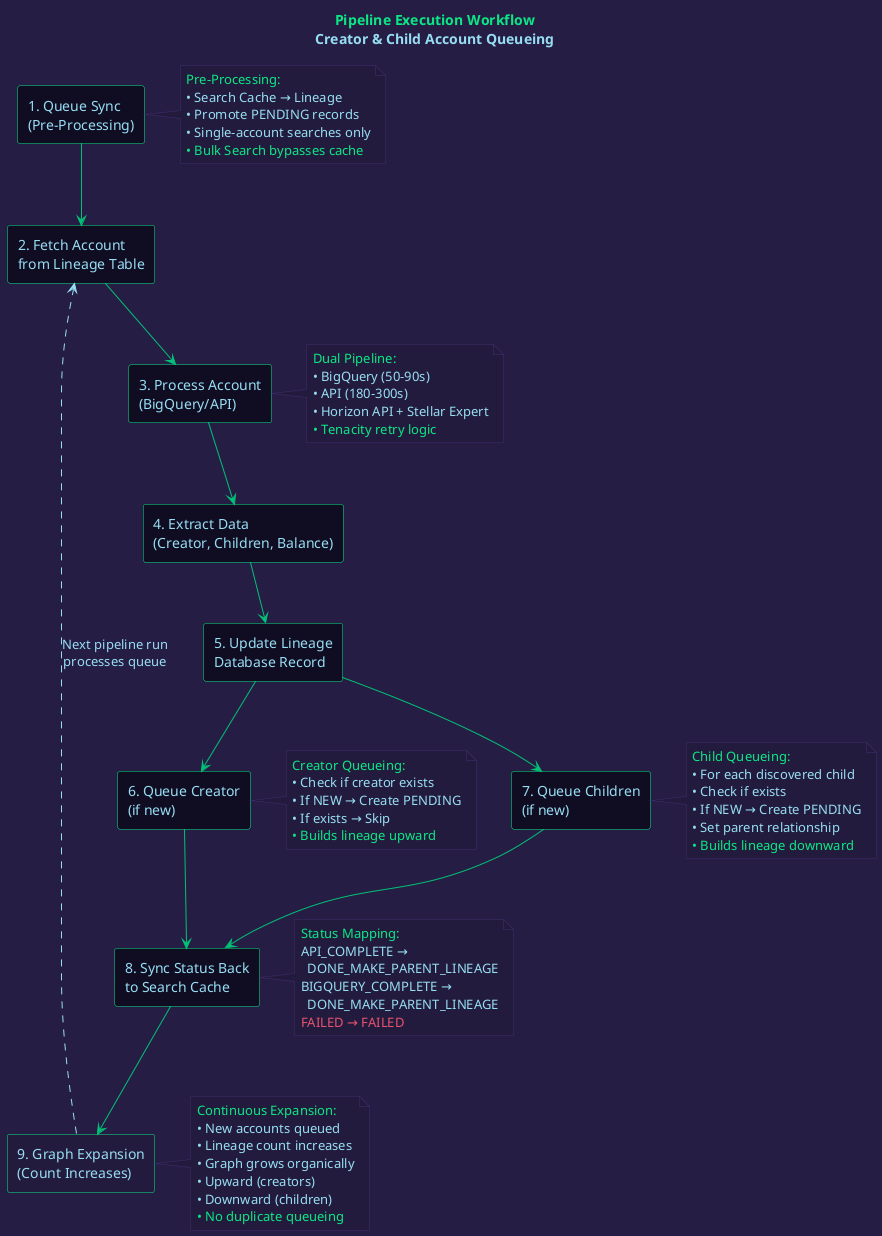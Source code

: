 @startuml 10_pipeline_execution_workflow

skinparam backgroundColor #261D45
skinparam defaultFontColor #96DDF2

skinparam rectangle {
  BackgroundColor #100D23
  BorderColor #0BE784
  FontColor #96DDF2
  ArrowColor #01C176
}

skinparam package {
  BackgroundColor #231B3D
  BorderColor #3f2c70
  FontColor #96DDF2
}

skinparam note {
  BackgroundColor #231B3D
  BorderColor #3f2c70
  FontColor #96DDF2
}

title <color:#0BE784>Pipeline Execution Workflow\n<color:#96DDF2>Creator & Child Account Queueing

top to bottom direction

rectangle "1. Queue Sync\n(Pre-Processing)" as QueueSync #100D23
rectangle "2. Fetch Account\nfrom Lineage Table" as Fetch #100D23
rectangle "3. Process Account\n(BigQuery/API)" as Process #100D23
rectangle "4. Extract Data\n(Creator, Children, Balance)" as Extract #100D23
rectangle "5. Update Lineage\nDatabase Record" as Update #100D23
rectangle "6. Queue Creator\n(if new)" as QueueCreator #100D23
rectangle "7. Queue Children\n(if new)" as QueueChildren #100D23
rectangle "8. Sync Status Back\nto Search Cache" as SyncBack #100D23
rectangle "9. Graph Expansion\n(Count Increases)" as Expansion #231B3D

QueueSync -[#01C176]-> Fetch
Fetch -[#01C176]-> Process
Process -[#01C176]-> Extract
Extract -[#01C176]-> Update
Update -[#01C176]-> QueueCreator
Update -[#01C176]-> QueueChildren
QueueCreator -[#01C176]-> SyncBack
QueueChildren -[#01C176]-> SyncBack
SyncBack -[#01C176]-> Expansion
Expansion -[#96DDF2,dashed]-> Fetch : "<color:#96DDF2>Next pipeline run\nprocesses queue"

note right of QueueSync #231B3D
  <color:#0BE784>Pre-Processing:
  <color:#96DDF2>• Search Cache → Lineage
  <color:#96DDF2>• Promote PENDING records
  <color:#96DDF2>• Single-account searches only
  <color:#0BE784>• Bulk Search bypasses cache
end note

note right of Process #231B3D
  <color:#0BE784>Dual Pipeline:
  <color:#96DDF2>• BigQuery (50-90s)
  <color:#96DDF2>• API (180-300s)
  <color:#96DDF2>• Horizon API + Stellar Expert
  <color:#0BE784>• Tenacity retry logic
end note

note right of QueueCreator #231B3D
  <color:#0BE784>Creator Queueing:
  <color:#96DDF2>• Check if creator exists
  <color:#96DDF2>• If NEW → Create PENDING
  <color:#96DDF2>• If exists → Skip
  <color:#0BE784>• Builds lineage upward
end note

note right of QueueChildren #231B3D
  <color:#0BE784>Child Queueing:
  <color:#96DDF2>• For each discovered child
  <color:#96DDF2>• Check if exists
  <color:#96DDF2>• If NEW → Create PENDING
  <color:#96DDF2>• Set parent relationship
  <color:#0BE784>• Builds lineage downward
end note

note right of SyncBack #231B3D
  <color:#0BE784>Status Mapping:
  <color:#96DDF2>API_COMPLETE →
  <color:#96DDF2>  DONE_MAKE_PARENT_LINEAGE
  <color:#96DDF2>BIGQUERY_COMPLETE →
  <color:#96DDF2>  DONE_MAKE_PARENT_LINEAGE
  <color:#E5526F>FAILED → FAILED
end note

note right of Expansion #231B3D
  <color:#0BE784>Continuous Expansion:
  <color:#96DDF2>• New accounts queued
  <color:#96DDF2>• Lineage count increases
  <color:#96DDF2>• Graph grows organically
  <color:#96DDF2>• Upward (creators)
  <color:#96DDF2>• Downward (children)
  <color:#0BE784>• No duplicate queueing
end note

@enduml
